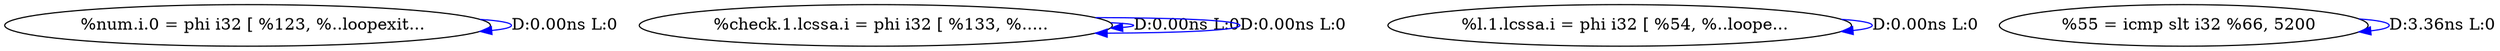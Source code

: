 digraph {
Node0x418aa30[label="  %num.i.0 = phi i32 [ %123, %..loopexit..."];
Node0x418aa30 -> Node0x418aa30[label="D:0.00ns L:0",color=blue];
Node0x418ab10[label="  %check.1.lcssa.i = phi i32 [ %133, %....."];
Node0x418ab10 -> Node0x418ab10[label="D:0.00ns L:0",color=blue];
Node0x418ab10 -> Node0x418ab10[label="D:0.00ns L:0",color=blue];
Node0x418abf0[label="  %l.1.lcssa.i = phi i32 [ %54, %..loope..."];
Node0x418abf0 -> Node0x418abf0[label="D:0.00ns L:0",color=blue];
Node0x418acd0[label="  %55 = icmp slt i32 %66, 5200"];
Node0x418acd0 -> Node0x418acd0[label="D:3.36ns L:0",color=blue];
}
